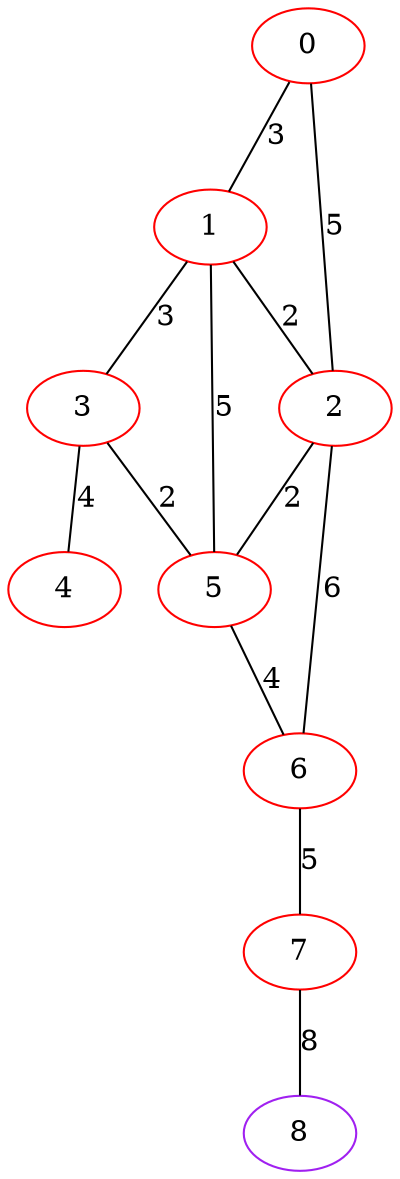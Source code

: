 graph "" {
0 [color=red, weight=1];
1 [color=red, weight=1];
2 [color=red, weight=1];
3 [color=red, weight=1];
4 [color=red, weight=1];
5 [color=red, weight=1];
6 [color=red, weight=1];
7 [color=red, weight=1];
8 [color=purple, weight=4];
0 -- 1  [key=0, label=3];
0 -- 2  [key=0, label=5];
1 -- 2  [key=0, label=2];
1 -- 3  [key=0, label=3];
1 -- 5  [key=0, label=5];
2 -- 5  [key=0, label=2];
2 -- 6  [key=0, label=6];
3 -- 4  [key=0, label=4];
3 -- 5  [key=0, label=2];
5 -- 6  [key=0, label=4];
6 -- 7  [key=0, label=5];
7 -- 8  [key=0, label=8];
}
